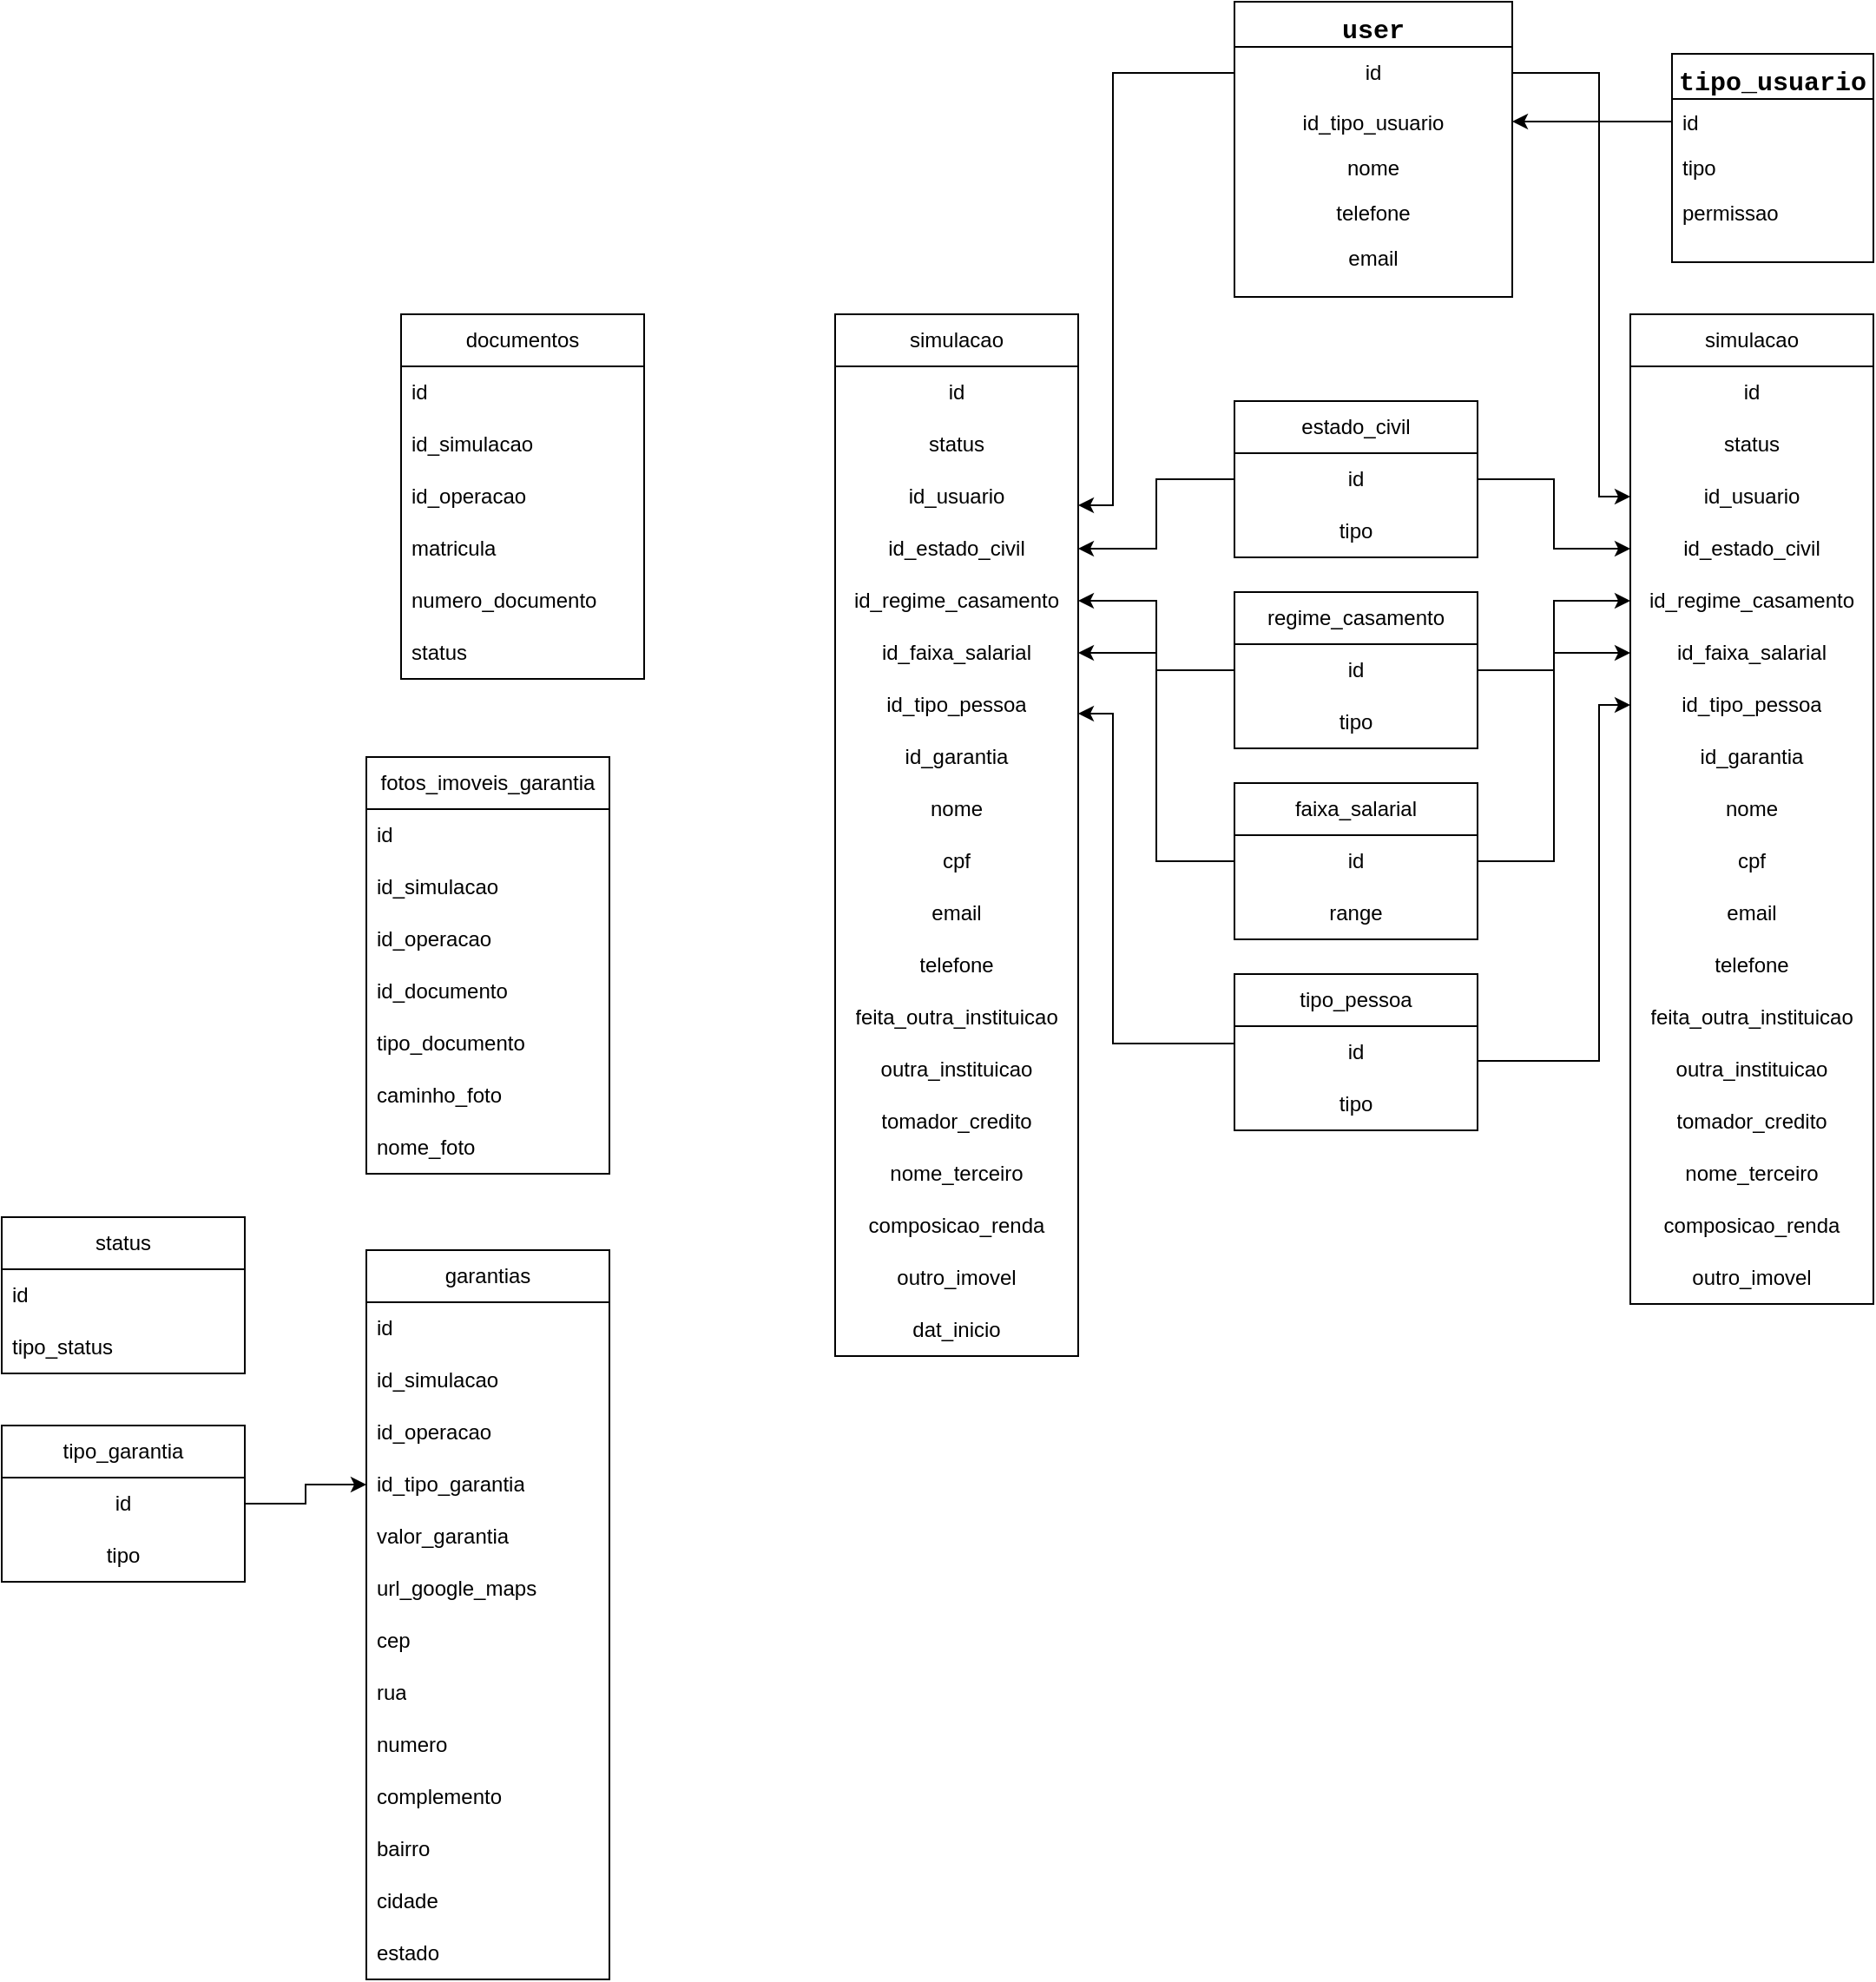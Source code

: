<mxfile version="21.0.6" type="github">
  <diagram id="C5RBs43oDa-KdzZeNtuy" name="Page-1">
    <mxGraphModel dx="2261" dy="706" grid="1" gridSize="10" guides="1" tooltips="1" connect="1" arrows="1" fold="1" page="1" pageScale="1" pageWidth="827" pageHeight="1169" math="0" shadow="0">
      <root>
        <mxCell id="WIyWlLk6GJQsqaUBKTNV-0" />
        <mxCell id="WIyWlLk6GJQsqaUBKTNV-1" parent="WIyWlLk6GJQsqaUBKTNV-0" />
        <mxCell id="zkfFHV4jXpPFQw0GAbJ--0" value="user" style="swimlane;fontStyle=1;align=center;verticalAlign=top;childLayout=stackLayout;horizontal=1;startSize=26;horizontalStack=0;resizeParent=1;resizeLast=0;collapsible=1;marginBottom=0;rounded=0;shadow=0;strokeWidth=1;fontFamily=Courier New;fontSize=15;fillColor=default;gradientColor=none;swimlaneFillColor=default;" parent="WIyWlLk6GJQsqaUBKTNV-1" vertex="1">
          <mxGeometry x="280" y="30" width="160" height="170" as="geometry">
            <mxRectangle x="40" y="20" width="160" height="26" as="alternateBounds" />
          </mxGeometry>
        </mxCell>
        <mxCell id="uP-eKDeiWgKVKOK1xwAD-34" value="id" style="text;strokeColor=none;fillColor=none;align=center;verticalAlign=middle;spacingLeft=4;spacingRight=4;overflow=hidden;points=[[0,0.5],[1,0.5]];portConstraint=eastwest;rotatable=0;whiteSpace=wrap;html=1;" parent="zkfFHV4jXpPFQw0GAbJ--0" vertex="1">
          <mxGeometry y="26" width="160" height="30" as="geometry" />
        </mxCell>
        <mxCell id="uP-eKDeiWgKVKOK1xwAD-9" value="id_tipo_usuario" style="text;align=center;verticalAlign=top;spacingLeft=4;spacingRight=4;overflow=hidden;rotatable=0;points=[[0,0.5],[1,0.5]];portConstraint=eastwest;rounded=0;shadow=0;html=0;" parent="zkfFHV4jXpPFQw0GAbJ--0" vertex="1">
          <mxGeometry y="56" width="160" height="26" as="geometry" />
        </mxCell>
        <mxCell id="zkfFHV4jXpPFQw0GAbJ--1" value="nome" style="text;align=center;verticalAlign=top;spacingLeft=4;spacingRight=4;overflow=hidden;rotatable=0;points=[[0,0.5],[1,0.5]];portConstraint=eastwest;" parent="zkfFHV4jXpPFQw0GAbJ--0" vertex="1">
          <mxGeometry y="82" width="160" height="26" as="geometry" />
        </mxCell>
        <mxCell id="zkfFHV4jXpPFQw0GAbJ--2" value="telefone" style="text;align=center;verticalAlign=top;spacingLeft=4;spacingRight=4;overflow=hidden;rotatable=0;points=[[0,0.5],[1,0.5]];portConstraint=eastwest;rounded=0;shadow=0;html=0;" parent="zkfFHV4jXpPFQw0GAbJ--0" vertex="1">
          <mxGeometry y="108" width="160" height="26" as="geometry" />
        </mxCell>
        <mxCell id="zkfFHV4jXpPFQw0GAbJ--3" value="email" style="text;align=center;verticalAlign=top;spacingLeft=4;spacingRight=4;overflow=hidden;rotatable=0;points=[[0,0.5],[1,0.5]];portConstraint=eastwest;rounded=0;shadow=0;html=0;" parent="zkfFHV4jXpPFQw0GAbJ--0" vertex="1">
          <mxGeometry y="134" width="160" height="26" as="geometry" />
        </mxCell>
        <mxCell id="uP-eKDeiWgKVKOK1xwAD-10" value="tipo_usuario" style="swimlane;fontStyle=1;align=center;verticalAlign=top;childLayout=stackLayout;horizontal=1;startSize=26;horizontalStack=0;resizeParent=1;resizeLast=0;collapsible=1;marginBottom=0;rounded=0;shadow=0;strokeWidth=1;fontFamily=Courier New;fontSize=15;fillColor=default;gradientColor=none;swimlaneFillColor=default;" parent="WIyWlLk6GJQsqaUBKTNV-1" vertex="1">
          <mxGeometry x="532" y="60" width="116" height="120" as="geometry">
            <mxRectangle x="40" y="20" width="160" height="26" as="alternateBounds" />
          </mxGeometry>
        </mxCell>
        <mxCell id="uP-eKDeiWgKVKOK1xwAD-58" value="id" style="text;align=left;verticalAlign=top;spacingLeft=4;spacingRight=4;overflow=hidden;rotatable=0;points=[[0,0.5],[1,0.5]];portConstraint=eastwest;rounded=0;shadow=0;html=0;" parent="uP-eKDeiWgKVKOK1xwAD-10" vertex="1">
          <mxGeometry y="26" width="116" height="26" as="geometry" />
        </mxCell>
        <mxCell id="uP-eKDeiWgKVKOK1xwAD-11" value="tipo" style="text;align=left;verticalAlign=top;spacingLeft=4;spacingRight=4;overflow=hidden;rotatable=0;points=[[0,0.5],[1,0.5]];portConstraint=eastwest;" parent="uP-eKDeiWgKVKOK1xwAD-10" vertex="1">
          <mxGeometry y="52" width="116" height="26" as="geometry" />
        </mxCell>
        <mxCell id="uP-eKDeiWgKVKOK1xwAD-12" value="permissao" style="text;align=left;verticalAlign=top;spacingLeft=4;spacingRight=4;overflow=hidden;rotatable=0;points=[[0,0.5],[1,0.5]];portConstraint=eastwest;rounded=0;shadow=0;html=0;" parent="uP-eKDeiWgKVKOK1xwAD-10" vertex="1">
          <mxGeometry y="78" width="116" height="26" as="geometry" />
        </mxCell>
        <mxCell id="uP-eKDeiWgKVKOK1xwAD-53" value="estado_civil" style="swimlane;fontStyle=0;childLayout=stackLayout;horizontal=1;startSize=30;horizontalStack=0;resizeParent=1;resizeParentMax=0;resizeLast=0;collapsible=1;marginBottom=0;whiteSpace=wrap;html=1;align=center;" parent="WIyWlLk6GJQsqaUBKTNV-1" vertex="1">
          <mxGeometry x="280" y="260" width="140" height="90" as="geometry" />
        </mxCell>
        <mxCell id="uP-eKDeiWgKVKOK1xwAD-54" value="id" style="text;strokeColor=none;fillColor=none;align=center;verticalAlign=middle;spacingLeft=4;spacingRight=4;overflow=hidden;points=[[0,0.5],[1,0.5]];portConstraint=eastwest;rotatable=0;whiteSpace=wrap;html=1;" parent="uP-eKDeiWgKVKOK1xwAD-53" vertex="1">
          <mxGeometry y="30" width="140" height="30" as="geometry" />
        </mxCell>
        <mxCell id="uP-eKDeiWgKVKOK1xwAD-57" value="tipo" style="text;strokeColor=none;fillColor=none;align=center;verticalAlign=middle;spacingLeft=4;spacingRight=4;overflow=hidden;points=[[0,0.5],[1,0.5]];portConstraint=eastwest;rotatable=0;whiteSpace=wrap;html=1;" parent="uP-eKDeiWgKVKOK1xwAD-53" vertex="1">
          <mxGeometry y="60" width="140" height="30" as="geometry" />
        </mxCell>
        <mxCell id="uP-eKDeiWgKVKOK1xwAD-60" value="faixa_salarial" style="swimlane;fontStyle=0;childLayout=stackLayout;horizontal=1;startSize=30;horizontalStack=0;resizeParent=1;resizeParentMax=0;resizeLast=0;collapsible=1;marginBottom=0;whiteSpace=wrap;html=1;align=center;" parent="WIyWlLk6GJQsqaUBKTNV-1" vertex="1">
          <mxGeometry x="280" y="480" width="140" height="90" as="geometry" />
        </mxCell>
        <mxCell id="uP-eKDeiWgKVKOK1xwAD-61" value="id" style="text;strokeColor=none;fillColor=none;align=center;verticalAlign=middle;spacingLeft=4;spacingRight=4;overflow=hidden;points=[[0,0.5],[1,0.5]];portConstraint=eastwest;rotatable=0;whiteSpace=wrap;html=1;" parent="uP-eKDeiWgKVKOK1xwAD-60" vertex="1">
          <mxGeometry y="30" width="140" height="30" as="geometry" />
        </mxCell>
        <mxCell id="uP-eKDeiWgKVKOK1xwAD-62" value="range" style="text;strokeColor=none;fillColor=none;align=center;verticalAlign=middle;spacingLeft=4;spacingRight=4;overflow=hidden;points=[[0,0.5],[1,0.5]];portConstraint=eastwest;rotatable=0;whiteSpace=wrap;html=1;" parent="uP-eKDeiWgKVKOK1xwAD-60" vertex="1">
          <mxGeometry y="60" width="140" height="30" as="geometry" />
        </mxCell>
        <mxCell id="uP-eKDeiWgKVKOK1xwAD-67" value="regime_casamento" style="swimlane;fontStyle=0;childLayout=stackLayout;horizontal=1;startSize=30;horizontalStack=0;resizeParent=1;resizeParentMax=0;resizeLast=0;collapsible=1;marginBottom=0;whiteSpace=wrap;html=1;align=center;" parent="WIyWlLk6GJQsqaUBKTNV-1" vertex="1">
          <mxGeometry x="280" y="370" width="140" height="90" as="geometry" />
        </mxCell>
        <mxCell id="uP-eKDeiWgKVKOK1xwAD-68" value="id" style="text;strokeColor=none;fillColor=none;align=center;verticalAlign=middle;spacingLeft=4;spacingRight=4;overflow=hidden;points=[[0,0.5],[1,0.5]];portConstraint=eastwest;rotatable=0;whiteSpace=wrap;html=1;" parent="uP-eKDeiWgKVKOK1xwAD-67" vertex="1">
          <mxGeometry y="30" width="140" height="30" as="geometry" />
        </mxCell>
        <mxCell id="uP-eKDeiWgKVKOK1xwAD-69" value="tipo" style="text;strokeColor=none;fillColor=none;align=center;verticalAlign=middle;spacingLeft=4;spacingRight=4;overflow=hidden;points=[[0,0.5],[1,0.5]];portConstraint=eastwest;rotatable=0;whiteSpace=wrap;html=1;" parent="uP-eKDeiWgKVKOK1xwAD-67" vertex="1">
          <mxGeometry y="60" width="140" height="30" as="geometry" />
        </mxCell>
        <mxCell id="uP-eKDeiWgKVKOK1xwAD-79" value="tipo_pessoa" style="swimlane;fontStyle=0;childLayout=stackLayout;horizontal=1;startSize=30;horizontalStack=0;resizeParent=1;resizeParentMax=0;resizeLast=0;collapsible=1;marginBottom=0;whiteSpace=wrap;html=1;align=center;" parent="WIyWlLk6GJQsqaUBKTNV-1" vertex="1">
          <mxGeometry x="280" y="590" width="140" height="90" as="geometry" />
        </mxCell>
        <mxCell id="uP-eKDeiWgKVKOK1xwAD-80" value="id" style="text;strokeColor=none;fillColor=none;align=center;verticalAlign=middle;spacingLeft=4;spacingRight=4;overflow=hidden;points=[[0,0.5],[1,0.5]];portConstraint=eastwest;rotatable=0;whiteSpace=wrap;html=1;" parent="uP-eKDeiWgKVKOK1xwAD-79" vertex="1">
          <mxGeometry y="30" width="140" height="30" as="geometry" />
        </mxCell>
        <mxCell id="uP-eKDeiWgKVKOK1xwAD-82" value="tipo" style="text;strokeColor=none;fillColor=none;align=center;verticalAlign=middle;spacingLeft=4;spacingRight=4;overflow=hidden;points=[[0,0.5],[1,0.5]];portConstraint=eastwest;rotatable=0;whiteSpace=wrap;html=1;" parent="uP-eKDeiWgKVKOK1xwAD-79" vertex="1">
          <mxGeometry y="60" width="140" height="30" as="geometry" />
        </mxCell>
        <mxCell id="uP-eKDeiWgKVKOK1xwAD-72" value="tipo_garantia" style="swimlane;fontStyle=0;childLayout=stackLayout;horizontal=1;startSize=30;horizontalStack=0;resizeParent=1;resizeParentMax=0;resizeLast=0;collapsible=1;marginBottom=0;whiteSpace=wrap;html=1;align=center;" parent="WIyWlLk6GJQsqaUBKTNV-1" vertex="1">
          <mxGeometry x="-430" y="850" width="140" height="90" as="geometry" />
        </mxCell>
        <mxCell id="uP-eKDeiWgKVKOK1xwAD-73" value="id" style="text;strokeColor=none;fillColor=none;align=center;verticalAlign=middle;spacingLeft=4;spacingRight=4;overflow=hidden;points=[[0,0.5],[1,0.5]];portConstraint=eastwest;rotatable=0;whiteSpace=wrap;html=1;" parent="uP-eKDeiWgKVKOK1xwAD-72" vertex="1">
          <mxGeometry y="30" width="140" height="30" as="geometry" />
        </mxCell>
        <mxCell id="uP-eKDeiWgKVKOK1xwAD-74" value="tipo" style="text;strokeColor=none;fillColor=none;align=center;verticalAlign=middle;spacingLeft=4;spacingRight=4;overflow=hidden;points=[[0,0.5],[1,0.5]];portConstraint=eastwest;rotatable=0;whiteSpace=wrap;html=1;" parent="uP-eKDeiWgKVKOK1xwAD-72" vertex="1">
          <mxGeometry y="60" width="140" height="30" as="geometry" />
        </mxCell>
        <mxCell id="5o7Tx9g8wd3ovfmbf49C-24" value="simulacao" style="swimlane;fontStyle=0;childLayout=stackLayout;horizontal=1;startSize=30;horizontalStack=0;resizeParent=1;resizeParentMax=0;resizeLast=0;collapsible=1;marginBottom=0;whiteSpace=wrap;html=1;align=center;labelBackgroundColor=none;labelBorderColor=none;shadow=0;rounded=0;swimlaneLine=1;" parent="WIyWlLk6GJQsqaUBKTNV-1" vertex="1">
          <mxGeometry x="50" y="210" width="140" height="600" as="geometry" />
        </mxCell>
        <mxCell id="5o7Tx9g8wd3ovfmbf49C-25" value="id" style="text;strokeColor=none;fillColor=none;align=center;verticalAlign=middle;spacingLeft=4;spacingRight=4;overflow=hidden;points=[[0,0.5],[1,0.5]];portConstraint=eastwest;rotatable=0;whiteSpace=wrap;html=1;labelBackgroundColor=none;labelBorderColor=none;shadow=0;rounded=0;swimlaneLine=1;" parent="5o7Tx9g8wd3ovfmbf49C-24" vertex="1">
          <mxGeometry y="30" width="140" height="30" as="geometry" />
        </mxCell>
        <mxCell id="5o7Tx9g8wd3ovfmbf49C-26" value="status" style="text;strokeColor=none;fillColor=none;align=center;verticalAlign=middle;spacingLeft=4;spacingRight=4;overflow=hidden;points=[[0,0.5],[1,0.5]];portConstraint=eastwest;rotatable=0;whiteSpace=wrap;html=1;labelBackgroundColor=none;labelBorderColor=none;shadow=0;rounded=0;swimlaneLine=1;" parent="5o7Tx9g8wd3ovfmbf49C-24" vertex="1">
          <mxGeometry y="60" width="140" height="30" as="geometry" />
        </mxCell>
        <mxCell id="5o7Tx9g8wd3ovfmbf49C-27" value="id_usuario" style="text;strokeColor=none;fillColor=none;align=center;verticalAlign=middle;spacingLeft=4;spacingRight=4;overflow=hidden;points=[[0,0.5],[1,0.5]];portConstraint=eastwest;rotatable=0;whiteSpace=wrap;html=1;labelBackgroundColor=none;labelBorderColor=none;shadow=0;rounded=0;swimlaneLine=1;" parent="5o7Tx9g8wd3ovfmbf49C-24" vertex="1">
          <mxGeometry y="90" width="140" height="30" as="geometry" />
        </mxCell>
        <mxCell id="5o7Tx9g8wd3ovfmbf49C-28" value="id_estado_civil" style="text;strokeColor=none;fillColor=none;align=center;verticalAlign=middle;spacingLeft=4;spacingRight=4;overflow=hidden;points=[[0,0.5],[1,0.5]];portConstraint=eastwest;rotatable=0;whiteSpace=wrap;html=1;labelBackgroundColor=none;labelBorderColor=none;shadow=0;rounded=0;swimlaneLine=1;" parent="5o7Tx9g8wd3ovfmbf49C-24" vertex="1">
          <mxGeometry y="120" width="140" height="30" as="geometry" />
        </mxCell>
        <mxCell id="5o7Tx9g8wd3ovfmbf49C-29" value="id_regime_casamento" style="text;strokeColor=none;fillColor=none;align=center;verticalAlign=middle;spacingLeft=4;spacingRight=4;overflow=hidden;points=[[0,0.5],[1,0.5]];portConstraint=eastwest;rotatable=0;whiteSpace=wrap;html=1;labelBackgroundColor=none;labelBorderColor=none;shadow=0;rounded=0;swimlaneLine=1;" parent="5o7Tx9g8wd3ovfmbf49C-24" vertex="1">
          <mxGeometry y="150" width="140" height="30" as="geometry" />
        </mxCell>
        <mxCell id="5o7Tx9g8wd3ovfmbf49C-30" value="id_faixa_salarial" style="text;strokeColor=none;fillColor=none;align=center;verticalAlign=middle;spacingLeft=4;spacingRight=4;overflow=hidden;points=[[0,0.5],[1,0.5]];portConstraint=eastwest;rotatable=0;whiteSpace=wrap;html=1;labelBackgroundColor=none;labelBorderColor=none;shadow=0;rounded=0;swimlaneLine=1;" parent="5o7Tx9g8wd3ovfmbf49C-24" vertex="1">
          <mxGeometry y="180" width="140" height="30" as="geometry" />
        </mxCell>
        <mxCell id="5o7Tx9g8wd3ovfmbf49C-32" value="id_tipo_pessoa" style="text;strokeColor=none;fillColor=none;align=center;verticalAlign=middle;spacingLeft=4;spacingRight=4;overflow=hidden;points=[[0,0.5],[1,0.5]];portConstraint=eastwest;rotatable=0;whiteSpace=wrap;html=1;labelBackgroundColor=none;labelBorderColor=none;shadow=0;rounded=0;swimlaneLine=1;" parent="5o7Tx9g8wd3ovfmbf49C-24" vertex="1">
          <mxGeometry y="210" width="140" height="30" as="geometry" />
        </mxCell>
        <mxCell id="5o7Tx9g8wd3ovfmbf49C-31" value="id_garantia" style="text;strokeColor=none;fillColor=none;align=center;verticalAlign=middle;spacingLeft=4;spacingRight=4;overflow=hidden;points=[[0,0.5],[1,0.5]];portConstraint=eastwest;rotatable=0;whiteSpace=wrap;html=1;labelBackgroundColor=none;labelBorderColor=none;shadow=0;rounded=0;swimlaneLine=1;" parent="5o7Tx9g8wd3ovfmbf49C-24" vertex="1">
          <mxGeometry y="240" width="140" height="30" as="geometry" />
        </mxCell>
        <mxCell id="5o7Tx9g8wd3ovfmbf49C-33" value="nome" style="text;align=center;verticalAlign=middle;spacingLeft=4;spacingRight=4;overflow=hidden;points=[[0,0.5],[1,0.5]];portConstraint=eastwest;rotatable=0;whiteSpace=wrap;html=1;labelBackgroundColor=none;labelBorderColor=none;shadow=0;rounded=0;swimlaneLine=1;" parent="5o7Tx9g8wd3ovfmbf49C-24" vertex="1">
          <mxGeometry y="270" width="140" height="30" as="geometry" />
        </mxCell>
        <mxCell id="5o7Tx9g8wd3ovfmbf49C-38" value="cpf" style="text;strokeColor=none;fillColor=none;align=center;verticalAlign=middle;spacingLeft=4;spacingRight=4;overflow=hidden;points=[[0,0.5],[1,0.5]];portConstraint=eastwest;rotatable=0;whiteSpace=wrap;html=1;labelBackgroundColor=none;labelBorderColor=none;shadow=0;rounded=0;swimlaneLine=1;" parent="5o7Tx9g8wd3ovfmbf49C-24" vertex="1">
          <mxGeometry y="300" width="140" height="30" as="geometry" />
        </mxCell>
        <mxCell id="5o7Tx9g8wd3ovfmbf49C-34" value="email" style="text;align=center;verticalAlign=middle;spacingLeft=4;spacingRight=4;overflow=hidden;points=[[0,0.5],[1,0.5]];portConstraint=eastwest;rotatable=0;whiteSpace=wrap;html=1;labelBackgroundColor=none;labelBorderColor=none;shadow=0;rounded=0;swimlaneLine=1;" parent="5o7Tx9g8wd3ovfmbf49C-24" vertex="1">
          <mxGeometry y="330" width="140" height="30" as="geometry" />
        </mxCell>
        <mxCell id="5o7Tx9g8wd3ovfmbf49C-35" value="telefone" style="text;align=center;verticalAlign=middle;spacingLeft=4;spacingRight=4;overflow=hidden;points=[[0,0.5],[1,0.5]];portConstraint=eastwest;rotatable=0;whiteSpace=wrap;html=1;labelBackgroundColor=none;labelBorderColor=none;shadow=0;rounded=0;swimlaneLine=1;" parent="5o7Tx9g8wd3ovfmbf49C-24" vertex="1">
          <mxGeometry y="360" width="140" height="30" as="geometry" />
        </mxCell>
        <mxCell id="KdEPTazA244qmYJFgWqS-23" value="feita_outra_instituicao" style="text;align=center;verticalAlign=middle;spacingLeft=4;spacingRight=4;overflow=hidden;points=[[0,0.5],[1,0.5]];portConstraint=eastwest;rotatable=0;whiteSpace=wrap;html=1;labelBackgroundColor=none;labelBorderColor=none;shadow=0;rounded=0;swimlaneLine=1;" vertex="1" parent="5o7Tx9g8wd3ovfmbf49C-24">
          <mxGeometry y="390" width="140" height="30" as="geometry" />
        </mxCell>
        <mxCell id="KdEPTazA244qmYJFgWqS-25" value="outra_instituicao" style="text;align=center;verticalAlign=middle;spacingLeft=4;spacingRight=4;overflow=hidden;points=[[0,0.5],[1,0.5]];portConstraint=eastwest;rotatable=0;whiteSpace=wrap;html=1;labelBackgroundColor=none;labelBorderColor=none;shadow=0;rounded=0;swimlaneLine=1;" vertex="1" parent="5o7Tx9g8wd3ovfmbf49C-24">
          <mxGeometry y="420" width="140" height="30" as="geometry" />
        </mxCell>
        <mxCell id="KdEPTazA244qmYJFgWqS-27" value="tomador_credito" style="text;align=center;verticalAlign=middle;spacingLeft=4;spacingRight=4;overflow=hidden;points=[[0,0.5],[1,0.5]];portConstraint=eastwest;rotatable=0;whiteSpace=wrap;html=1;labelBackgroundColor=none;labelBorderColor=none;shadow=0;rounded=0;swimlaneLine=1;" vertex="1" parent="5o7Tx9g8wd3ovfmbf49C-24">
          <mxGeometry y="450" width="140" height="30" as="geometry" />
        </mxCell>
        <mxCell id="KdEPTazA244qmYJFgWqS-28" value="nome_terceiro" style="text;align=center;verticalAlign=middle;spacingLeft=4;spacingRight=4;overflow=hidden;points=[[0,0.5],[1,0.5]];portConstraint=eastwest;rotatable=0;whiteSpace=wrap;html=1;labelBackgroundColor=none;labelBorderColor=none;shadow=0;rounded=0;swimlaneLine=1;" vertex="1" parent="5o7Tx9g8wd3ovfmbf49C-24">
          <mxGeometry y="480" width="140" height="30" as="geometry" />
        </mxCell>
        <mxCell id="KdEPTazA244qmYJFgWqS-31" value="composicao_renda" style="text;align=center;verticalAlign=middle;spacingLeft=4;spacingRight=4;overflow=hidden;points=[[0,0.5],[1,0.5]];portConstraint=eastwest;rotatable=0;whiteSpace=wrap;html=1;labelBackgroundColor=none;labelBorderColor=none;shadow=0;rounded=0;swimlaneLine=1;" vertex="1" parent="5o7Tx9g8wd3ovfmbf49C-24">
          <mxGeometry y="510" width="140" height="30" as="geometry" />
        </mxCell>
        <mxCell id="KdEPTazA244qmYJFgWqS-58" value="outro_imovel" style="text;align=center;verticalAlign=middle;spacingLeft=4;spacingRight=4;overflow=hidden;points=[[0,0.5],[1,0.5]];portConstraint=eastwest;rotatable=0;whiteSpace=wrap;html=1;labelBackgroundColor=none;labelBorderColor=none;shadow=0;rounded=0;swimlaneLine=1;" vertex="1" parent="5o7Tx9g8wd3ovfmbf49C-24">
          <mxGeometry y="540" width="140" height="30" as="geometry" />
        </mxCell>
        <mxCell id="KdEPTazA244qmYJFgWqS-33" value="dat_inicio" style="text;align=center;verticalAlign=middle;spacingLeft=4;spacingRight=4;overflow=hidden;points=[[0,0.5],[1,0.5]];portConstraint=eastwest;rotatable=0;whiteSpace=wrap;html=1;labelBackgroundColor=none;labelBorderColor=none;shadow=0;rounded=0;swimlaneLine=1;" vertex="1" parent="5o7Tx9g8wd3ovfmbf49C-24">
          <mxGeometry y="570" width="140" height="30" as="geometry" />
        </mxCell>
        <mxCell id="5o7Tx9g8wd3ovfmbf49C-48" style="edgeStyle=orthogonalEdgeStyle;rounded=0;orthogonalLoop=1;jettySize=auto;html=1;" parent="WIyWlLk6GJQsqaUBKTNV-1" source="uP-eKDeiWgKVKOK1xwAD-58" target="uP-eKDeiWgKVKOK1xwAD-9" edge="1">
          <mxGeometry relative="1" as="geometry" />
        </mxCell>
        <mxCell id="5o7Tx9g8wd3ovfmbf49C-49" value="simulacao" style="swimlane;fontStyle=0;childLayout=stackLayout;horizontal=1;startSize=30;horizontalStack=0;resizeParent=1;resizeParentMax=0;resizeLast=0;collapsible=1;marginBottom=0;whiteSpace=wrap;html=1;align=center;" parent="WIyWlLk6GJQsqaUBKTNV-1" vertex="1">
          <mxGeometry x="508" y="210" width="140" height="570" as="geometry" />
        </mxCell>
        <mxCell id="5o7Tx9g8wd3ovfmbf49C-50" value="id" style="text;strokeColor=none;fillColor=none;align=center;verticalAlign=middle;spacingLeft=4;spacingRight=4;overflow=hidden;points=[[0,0.5],[1,0.5]];portConstraint=eastwest;rotatable=0;whiteSpace=wrap;html=1;" parent="5o7Tx9g8wd3ovfmbf49C-49" vertex="1">
          <mxGeometry y="30" width="140" height="30" as="geometry" />
        </mxCell>
        <mxCell id="5o7Tx9g8wd3ovfmbf49C-51" value="status" style="text;strokeColor=none;fillColor=none;align=center;verticalAlign=middle;spacingLeft=4;spacingRight=4;overflow=hidden;points=[[0,0.5],[1,0.5]];portConstraint=eastwest;rotatable=0;whiteSpace=wrap;html=1;" parent="5o7Tx9g8wd3ovfmbf49C-49" vertex="1">
          <mxGeometry y="60" width="140" height="30" as="geometry" />
        </mxCell>
        <mxCell id="5o7Tx9g8wd3ovfmbf49C-52" value="id_usuario" style="text;strokeColor=none;fillColor=none;align=center;verticalAlign=middle;spacingLeft=4;spacingRight=4;overflow=hidden;points=[[0,0.5],[1,0.5]];portConstraint=eastwest;rotatable=0;whiteSpace=wrap;html=1;" parent="5o7Tx9g8wd3ovfmbf49C-49" vertex="1">
          <mxGeometry y="90" width="140" height="30" as="geometry" />
        </mxCell>
        <mxCell id="5o7Tx9g8wd3ovfmbf49C-53" value="id_estado_civil" style="text;strokeColor=none;fillColor=none;align=center;verticalAlign=middle;spacingLeft=4;spacingRight=4;overflow=hidden;points=[[0,0.5],[1,0.5]];portConstraint=eastwest;rotatable=0;whiteSpace=wrap;html=1;" parent="5o7Tx9g8wd3ovfmbf49C-49" vertex="1">
          <mxGeometry y="120" width="140" height="30" as="geometry" />
        </mxCell>
        <mxCell id="5o7Tx9g8wd3ovfmbf49C-54" value="id_regime_casamento" style="text;strokeColor=none;fillColor=none;align=center;verticalAlign=middle;spacingLeft=4;spacingRight=4;overflow=hidden;points=[[0,0.5],[1,0.5]];portConstraint=eastwest;rotatable=0;whiteSpace=wrap;html=1;" parent="5o7Tx9g8wd3ovfmbf49C-49" vertex="1">
          <mxGeometry y="150" width="140" height="30" as="geometry" />
        </mxCell>
        <mxCell id="5o7Tx9g8wd3ovfmbf49C-55" value="id_faixa_salarial" style="text;strokeColor=none;fillColor=none;align=center;verticalAlign=middle;spacingLeft=4;spacingRight=4;overflow=hidden;points=[[0,0.5],[1,0.5]];portConstraint=eastwest;rotatable=0;whiteSpace=wrap;html=1;" parent="5o7Tx9g8wd3ovfmbf49C-49" vertex="1">
          <mxGeometry y="180" width="140" height="30" as="geometry" />
        </mxCell>
        <mxCell id="5o7Tx9g8wd3ovfmbf49C-57" value="id_tipo_pessoa" style="text;strokeColor=none;fillColor=none;align=center;verticalAlign=middle;spacingLeft=4;spacingRight=4;overflow=hidden;points=[[0,0.5],[1,0.5]];portConstraint=eastwest;rotatable=0;whiteSpace=wrap;html=1;" parent="5o7Tx9g8wd3ovfmbf49C-49" vertex="1">
          <mxGeometry y="210" width="140" height="30" as="geometry" />
        </mxCell>
        <mxCell id="5o7Tx9g8wd3ovfmbf49C-56" value="id_garantia" style="text;strokeColor=none;fillColor=none;align=center;verticalAlign=middle;spacingLeft=4;spacingRight=4;overflow=hidden;points=[[0,0.5],[1,0.5]];portConstraint=eastwest;rotatable=0;whiteSpace=wrap;html=1;" parent="5o7Tx9g8wd3ovfmbf49C-49" vertex="1">
          <mxGeometry y="240" width="140" height="30" as="geometry" />
        </mxCell>
        <mxCell id="5o7Tx9g8wd3ovfmbf49C-58" value="nome" style="text;align=center;verticalAlign=middle;spacingLeft=4;spacingRight=4;overflow=hidden;points=[[0,0.5],[1,0.5]];portConstraint=eastwest;rotatable=0;whiteSpace=wrap;html=1;" parent="5o7Tx9g8wd3ovfmbf49C-49" vertex="1">
          <mxGeometry y="270" width="140" height="30" as="geometry" />
        </mxCell>
        <mxCell id="KdEPTazA244qmYJFgWqS-0" value="cpf" style="text;strokeColor=none;fillColor=none;align=center;verticalAlign=middle;spacingLeft=4;spacingRight=4;overflow=hidden;points=[[0,0.5],[1,0.5]];portConstraint=eastwest;rotatable=0;whiteSpace=wrap;html=1;labelBackgroundColor=none;labelBorderColor=none;shadow=0;rounded=0;swimlaneLine=1;" vertex="1" parent="5o7Tx9g8wd3ovfmbf49C-49">
          <mxGeometry y="300" width="140" height="30" as="geometry" />
        </mxCell>
        <mxCell id="5o7Tx9g8wd3ovfmbf49C-59" value="email" style="text;align=center;verticalAlign=middle;spacingLeft=4;spacingRight=4;overflow=hidden;points=[[0,0.5],[1,0.5]];portConstraint=eastwest;rotatable=0;whiteSpace=wrap;html=1;" parent="5o7Tx9g8wd3ovfmbf49C-49" vertex="1">
          <mxGeometry y="330" width="140" height="30" as="geometry" />
        </mxCell>
        <mxCell id="5o7Tx9g8wd3ovfmbf49C-60" value="telefone" style="text;align=center;verticalAlign=middle;spacingLeft=4;spacingRight=4;overflow=hidden;points=[[0,0.5],[1,0.5]];portConstraint=eastwest;rotatable=0;whiteSpace=wrap;html=1;" parent="5o7Tx9g8wd3ovfmbf49C-49" vertex="1">
          <mxGeometry y="360" width="140" height="30" as="geometry" />
        </mxCell>
        <mxCell id="KdEPTazA244qmYJFgWqS-24" value="feita_outra_instituicao" style="text;align=center;verticalAlign=middle;spacingLeft=4;spacingRight=4;overflow=hidden;points=[[0,0.5],[1,0.5]];portConstraint=eastwest;rotatable=0;whiteSpace=wrap;html=1;labelBackgroundColor=none;labelBorderColor=none;shadow=0;rounded=0;swimlaneLine=1;" vertex="1" parent="5o7Tx9g8wd3ovfmbf49C-49">
          <mxGeometry y="390" width="140" height="30" as="geometry" />
        </mxCell>
        <mxCell id="KdEPTazA244qmYJFgWqS-26" value="outra_instituicao" style="text;align=center;verticalAlign=middle;spacingLeft=4;spacingRight=4;overflow=hidden;points=[[0,0.5],[1,0.5]];portConstraint=eastwest;rotatable=0;whiteSpace=wrap;html=1;labelBackgroundColor=none;labelBorderColor=none;shadow=0;rounded=0;swimlaneLine=1;" vertex="1" parent="5o7Tx9g8wd3ovfmbf49C-49">
          <mxGeometry y="420" width="140" height="30" as="geometry" />
        </mxCell>
        <mxCell id="KdEPTazA244qmYJFgWqS-29" value="tomador_credito" style="text;align=center;verticalAlign=middle;spacingLeft=4;spacingRight=4;overflow=hidden;points=[[0,0.5],[1,0.5]];portConstraint=eastwest;rotatable=0;whiteSpace=wrap;html=1;labelBackgroundColor=none;labelBorderColor=none;shadow=0;rounded=0;swimlaneLine=1;" vertex="1" parent="5o7Tx9g8wd3ovfmbf49C-49">
          <mxGeometry y="450" width="140" height="30" as="geometry" />
        </mxCell>
        <mxCell id="KdEPTazA244qmYJFgWqS-30" value="nome_terceiro" style="text;align=center;verticalAlign=middle;spacingLeft=4;spacingRight=4;overflow=hidden;points=[[0,0.5],[1,0.5]];portConstraint=eastwest;rotatable=0;whiteSpace=wrap;html=1;labelBackgroundColor=none;labelBorderColor=none;shadow=0;rounded=0;swimlaneLine=1;" vertex="1" parent="5o7Tx9g8wd3ovfmbf49C-49">
          <mxGeometry y="480" width="140" height="30" as="geometry" />
        </mxCell>
        <mxCell id="KdEPTazA244qmYJFgWqS-32" value="composicao_renda" style="text;align=center;verticalAlign=middle;spacingLeft=4;spacingRight=4;overflow=hidden;points=[[0,0.5],[1,0.5]];portConstraint=eastwest;rotatable=0;whiteSpace=wrap;html=1;labelBackgroundColor=none;labelBorderColor=none;shadow=0;rounded=0;swimlaneLine=1;" vertex="1" parent="5o7Tx9g8wd3ovfmbf49C-49">
          <mxGeometry y="510" width="140" height="30" as="geometry" />
        </mxCell>
        <mxCell id="KdEPTazA244qmYJFgWqS-34" value="outro_imovel" style="text;align=center;verticalAlign=middle;spacingLeft=4;spacingRight=4;overflow=hidden;points=[[0,0.5],[1,0.5]];portConstraint=eastwest;rotatable=0;whiteSpace=wrap;html=1;labelBackgroundColor=none;labelBorderColor=none;shadow=0;rounded=0;swimlaneLine=1;" vertex="1" parent="5o7Tx9g8wd3ovfmbf49C-49">
          <mxGeometry y="540" width="140" height="30" as="geometry" />
        </mxCell>
        <mxCell id="5o7Tx9g8wd3ovfmbf49C-72" style="edgeStyle=orthogonalEdgeStyle;rounded=0;orthogonalLoop=1;jettySize=auto;html=1;" parent="WIyWlLk6GJQsqaUBKTNV-1" source="uP-eKDeiWgKVKOK1xwAD-54" target="5o7Tx9g8wd3ovfmbf49C-28" edge="1">
          <mxGeometry relative="1" as="geometry" />
        </mxCell>
        <mxCell id="5o7Tx9g8wd3ovfmbf49C-73" style="edgeStyle=orthogonalEdgeStyle;rounded=0;orthogonalLoop=1;jettySize=auto;html=1;" parent="WIyWlLk6GJQsqaUBKTNV-1" source="uP-eKDeiWgKVKOK1xwAD-54" target="5o7Tx9g8wd3ovfmbf49C-53" edge="1">
          <mxGeometry relative="1" as="geometry" />
        </mxCell>
        <mxCell id="5o7Tx9g8wd3ovfmbf49C-74" style="edgeStyle=orthogonalEdgeStyle;rounded=0;orthogonalLoop=1;jettySize=auto;html=1;" parent="WIyWlLk6GJQsqaUBKTNV-1" source="uP-eKDeiWgKVKOK1xwAD-68" target="5o7Tx9g8wd3ovfmbf49C-29" edge="1">
          <mxGeometry relative="1" as="geometry" />
        </mxCell>
        <mxCell id="5o7Tx9g8wd3ovfmbf49C-75" style="edgeStyle=orthogonalEdgeStyle;rounded=0;orthogonalLoop=1;jettySize=auto;html=1;" parent="WIyWlLk6GJQsqaUBKTNV-1" source="uP-eKDeiWgKVKOK1xwAD-68" target="5o7Tx9g8wd3ovfmbf49C-54" edge="1">
          <mxGeometry relative="1" as="geometry" />
        </mxCell>
        <mxCell id="5o7Tx9g8wd3ovfmbf49C-76" style="edgeStyle=orthogonalEdgeStyle;rounded=0;orthogonalLoop=1;jettySize=auto;html=1;entryX=1;entryY=0.5;entryDx=0;entryDy=0;" parent="WIyWlLk6GJQsqaUBKTNV-1" source="uP-eKDeiWgKVKOK1xwAD-61" target="5o7Tx9g8wd3ovfmbf49C-30" edge="1">
          <mxGeometry relative="1" as="geometry" />
        </mxCell>
        <mxCell id="5o7Tx9g8wd3ovfmbf49C-77" style="edgeStyle=orthogonalEdgeStyle;rounded=0;orthogonalLoop=1;jettySize=auto;html=1;" parent="WIyWlLk6GJQsqaUBKTNV-1" source="uP-eKDeiWgKVKOK1xwAD-61" target="5o7Tx9g8wd3ovfmbf49C-55" edge="1">
          <mxGeometry relative="1" as="geometry" />
        </mxCell>
        <mxCell id="5o7Tx9g8wd3ovfmbf49C-80" style="edgeStyle=orthogonalEdgeStyle;rounded=0;orthogonalLoop=1;jettySize=auto;html=1;" parent="WIyWlLk6GJQsqaUBKTNV-1" source="uP-eKDeiWgKVKOK1xwAD-80" target="5o7Tx9g8wd3ovfmbf49C-32" edge="1">
          <mxGeometry relative="1" as="geometry">
            <Array as="points">
              <mxPoint x="210" y="630" />
              <mxPoint x="210" y="440" />
            </Array>
          </mxGeometry>
        </mxCell>
        <mxCell id="5o7Tx9g8wd3ovfmbf49C-81" style="edgeStyle=orthogonalEdgeStyle;rounded=0;orthogonalLoop=1;jettySize=auto;html=1;" parent="WIyWlLk6GJQsqaUBKTNV-1" source="uP-eKDeiWgKVKOK1xwAD-80" target="5o7Tx9g8wd3ovfmbf49C-57" edge="1">
          <mxGeometry relative="1" as="geometry">
            <Array as="points">
              <mxPoint x="490" y="640" />
              <mxPoint x="490" y="435" />
            </Array>
            <mxPoint x="490" y="485" as="targetPoint" />
          </mxGeometry>
        </mxCell>
        <mxCell id="5o7Tx9g8wd3ovfmbf49C-82" style="edgeStyle=orthogonalEdgeStyle;rounded=0;orthogonalLoop=1;jettySize=auto;html=1;" parent="WIyWlLk6GJQsqaUBKTNV-1" source="uP-eKDeiWgKVKOK1xwAD-34" target="5o7Tx9g8wd3ovfmbf49C-27" edge="1">
          <mxGeometry relative="1" as="geometry">
            <Array as="points">
              <mxPoint x="210" y="71" />
              <mxPoint x="210" y="320" />
            </Array>
          </mxGeometry>
        </mxCell>
        <mxCell id="5o7Tx9g8wd3ovfmbf49C-83" style="edgeStyle=orthogonalEdgeStyle;rounded=0;orthogonalLoop=1;jettySize=auto;html=1;" parent="WIyWlLk6GJQsqaUBKTNV-1" source="uP-eKDeiWgKVKOK1xwAD-34" target="5o7Tx9g8wd3ovfmbf49C-52" edge="1">
          <mxGeometry relative="1" as="geometry">
            <Array as="points">
              <mxPoint x="490" y="71" />
              <mxPoint x="490" y="315" />
            </Array>
          </mxGeometry>
        </mxCell>
        <mxCell id="KdEPTazA244qmYJFgWqS-1" value="garantias" style="swimlane;fontStyle=0;childLayout=stackLayout;horizontal=1;startSize=30;horizontalStack=0;resizeParent=1;resizeParentMax=0;resizeLast=0;collapsible=1;marginBottom=0;whiteSpace=wrap;html=1;" vertex="1" parent="WIyWlLk6GJQsqaUBKTNV-1">
          <mxGeometry x="-220" y="749" width="140" height="420" as="geometry" />
        </mxCell>
        <mxCell id="KdEPTazA244qmYJFgWqS-13" value="id" style="text;strokeColor=none;fillColor=none;align=left;verticalAlign=middle;spacingLeft=4;spacingRight=4;overflow=hidden;points=[[0,0.5],[1,0.5]];portConstraint=eastwest;rotatable=0;whiteSpace=wrap;html=1;" vertex="1" parent="KdEPTazA244qmYJFgWqS-1">
          <mxGeometry y="30" width="140" height="30" as="geometry" />
        </mxCell>
        <mxCell id="KdEPTazA244qmYJFgWqS-19" value="id_simulacao" style="text;strokeColor=none;fillColor=none;align=left;verticalAlign=middle;spacingLeft=4;spacingRight=4;overflow=hidden;points=[[0,0.5],[1,0.5]];portConstraint=eastwest;rotatable=0;whiteSpace=wrap;html=1;" vertex="1" parent="KdEPTazA244qmYJFgWqS-1">
          <mxGeometry y="60" width="140" height="30" as="geometry" />
        </mxCell>
        <mxCell id="KdEPTazA244qmYJFgWqS-20" value="id_operacao" style="text;strokeColor=none;fillColor=none;align=left;verticalAlign=middle;spacingLeft=4;spacingRight=4;overflow=hidden;points=[[0,0.5],[1,0.5]];portConstraint=eastwest;rotatable=0;whiteSpace=wrap;html=1;" vertex="1" parent="KdEPTazA244qmYJFgWqS-1">
          <mxGeometry y="90" width="140" height="30" as="geometry" />
        </mxCell>
        <mxCell id="KdEPTazA244qmYJFgWqS-3" value="id_tipo_garantia" style="text;strokeColor=none;fillColor=none;align=left;verticalAlign=middle;spacingLeft=4;spacingRight=4;overflow=hidden;points=[[0,0.5],[1,0.5]];portConstraint=eastwest;rotatable=0;whiteSpace=wrap;html=1;" vertex="1" parent="KdEPTazA244qmYJFgWqS-1">
          <mxGeometry y="120" width="140" height="30" as="geometry" />
        </mxCell>
        <mxCell id="KdEPTazA244qmYJFgWqS-18" value="valor_garantia" style="text;strokeColor=none;fillColor=none;align=left;verticalAlign=middle;spacingLeft=4;spacingRight=4;overflow=hidden;points=[[0,0.5],[1,0.5]];portConstraint=eastwest;rotatable=0;whiteSpace=wrap;html=1;" vertex="1" parent="KdEPTazA244qmYJFgWqS-1">
          <mxGeometry y="150" width="140" height="30" as="geometry" />
        </mxCell>
        <mxCell id="KdEPTazA244qmYJFgWqS-17" value="url_google_maps" style="text;strokeColor=none;fillColor=none;align=left;verticalAlign=middle;spacingLeft=4;spacingRight=4;overflow=hidden;points=[[0,0.5],[1,0.5]];portConstraint=eastwest;rotatable=0;whiteSpace=wrap;html=1;" vertex="1" parent="KdEPTazA244qmYJFgWqS-1">
          <mxGeometry y="180" width="140" height="30" as="geometry" />
        </mxCell>
        <mxCell id="KdEPTazA244qmYJFgWqS-4" value="cep" style="text;strokeColor=none;fillColor=none;align=left;verticalAlign=middle;spacingLeft=4;spacingRight=4;overflow=hidden;points=[[0,0.5],[1,0.5]];portConstraint=eastwest;rotatable=0;whiteSpace=wrap;html=1;" vertex="1" parent="KdEPTazA244qmYJFgWqS-1">
          <mxGeometry y="210" width="140" height="30" as="geometry" />
        </mxCell>
        <mxCell id="KdEPTazA244qmYJFgWqS-6" value="rua" style="text;strokeColor=none;fillColor=none;align=left;verticalAlign=middle;spacingLeft=4;spacingRight=4;overflow=hidden;points=[[0,0.5],[1,0.5]];portConstraint=eastwest;rotatable=0;whiteSpace=wrap;html=1;" vertex="1" parent="KdEPTazA244qmYJFgWqS-1">
          <mxGeometry y="240" width="140" height="30" as="geometry" />
        </mxCell>
        <mxCell id="KdEPTazA244qmYJFgWqS-7" value="numero" style="text;strokeColor=none;fillColor=none;align=left;verticalAlign=middle;spacingLeft=4;spacingRight=4;overflow=hidden;points=[[0,0.5],[1,0.5]];portConstraint=eastwest;rotatable=0;whiteSpace=wrap;html=1;" vertex="1" parent="KdEPTazA244qmYJFgWqS-1">
          <mxGeometry y="270" width="140" height="30" as="geometry" />
        </mxCell>
        <mxCell id="KdEPTazA244qmYJFgWqS-8" value="complemento" style="text;strokeColor=none;fillColor=none;align=left;verticalAlign=middle;spacingLeft=4;spacingRight=4;overflow=hidden;points=[[0,0.5],[1,0.5]];portConstraint=eastwest;rotatable=0;whiteSpace=wrap;html=1;" vertex="1" parent="KdEPTazA244qmYJFgWqS-1">
          <mxGeometry y="300" width="140" height="30" as="geometry" />
        </mxCell>
        <mxCell id="KdEPTazA244qmYJFgWqS-9" value="bairro" style="text;strokeColor=none;fillColor=none;align=left;verticalAlign=middle;spacingLeft=4;spacingRight=4;overflow=hidden;points=[[0,0.5],[1,0.5]];portConstraint=eastwest;rotatable=0;whiteSpace=wrap;html=1;" vertex="1" parent="KdEPTazA244qmYJFgWqS-1">
          <mxGeometry y="330" width="140" height="30" as="geometry" />
        </mxCell>
        <mxCell id="KdEPTazA244qmYJFgWqS-10" value="cidade" style="text;strokeColor=none;fillColor=none;align=left;verticalAlign=middle;spacingLeft=4;spacingRight=4;overflow=hidden;points=[[0,0.5],[1,0.5]];portConstraint=eastwest;rotatable=0;whiteSpace=wrap;html=1;" vertex="1" parent="KdEPTazA244qmYJFgWqS-1">
          <mxGeometry y="360" width="140" height="30" as="geometry" />
        </mxCell>
        <mxCell id="KdEPTazA244qmYJFgWqS-11" value="estado" style="text;strokeColor=none;fillColor=none;align=left;verticalAlign=middle;spacingLeft=4;spacingRight=4;overflow=hidden;points=[[0,0.5],[1,0.5]];portConstraint=eastwest;rotatable=0;whiteSpace=wrap;html=1;" vertex="1" parent="KdEPTazA244qmYJFgWqS-1">
          <mxGeometry y="390" width="140" height="30" as="geometry" />
        </mxCell>
        <mxCell id="KdEPTazA244qmYJFgWqS-5" style="edgeStyle=orthogonalEdgeStyle;rounded=0;orthogonalLoop=1;jettySize=auto;html=1;" edge="1" parent="WIyWlLk6GJQsqaUBKTNV-1" source="uP-eKDeiWgKVKOK1xwAD-73" target="KdEPTazA244qmYJFgWqS-3">
          <mxGeometry relative="1" as="geometry" />
        </mxCell>
        <mxCell id="KdEPTazA244qmYJFgWqS-35" value="documentos" style="swimlane;fontStyle=0;childLayout=stackLayout;horizontal=1;startSize=30;horizontalStack=0;resizeParent=1;resizeParentMax=0;resizeLast=0;collapsible=1;marginBottom=0;whiteSpace=wrap;html=1;" vertex="1" parent="WIyWlLk6GJQsqaUBKTNV-1">
          <mxGeometry x="-200" y="210" width="140" height="210" as="geometry" />
        </mxCell>
        <mxCell id="KdEPTazA244qmYJFgWqS-36" value="id" style="text;strokeColor=none;fillColor=none;align=left;verticalAlign=middle;spacingLeft=4;spacingRight=4;overflow=hidden;points=[[0,0.5],[1,0.5]];portConstraint=eastwest;rotatable=0;whiteSpace=wrap;html=1;" vertex="1" parent="KdEPTazA244qmYJFgWqS-35">
          <mxGeometry y="30" width="140" height="30" as="geometry" />
        </mxCell>
        <mxCell id="KdEPTazA244qmYJFgWqS-37" value="id_simulacao" style="text;strokeColor=none;fillColor=none;align=left;verticalAlign=middle;spacingLeft=4;spacingRight=4;overflow=hidden;points=[[0,0.5],[1,0.5]];portConstraint=eastwest;rotatable=0;whiteSpace=wrap;html=1;" vertex="1" parent="KdEPTazA244qmYJFgWqS-35">
          <mxGeometry y="60" width="140" height="30" as="geometry" />
        </mxCell>
        <mxCell id="KdEPTazA244qmYJFgWqS-38" value="id_operacao" style="text;strokeColor=none;fillColor=none;align=left;verticalAlign=middle;spacingLeft=4;spacingRight=4;overflow=hidden;points=[[0,0.5],[1,0.5]];portConstraint=eastwest;rotatable=0;whiteSpace=wrap;html=1;" vertex="1" parent="KdEPTazA244qmYJFgWqS-35">
          <mxGeometry y="90" width="140" height="30" as="geometry" />
        </mxCell>
        <mxCell id="KdEPTazA244qmYJFgWqS-45" value="matricula" style="text;strokeColor=none;fillColor=none;align=left;verticalAlign=middle;spacingLeft=4;spacingRight=4;overflow=hidden;points=[[0,0.5],[1,0.5]];portConstraint=eastwest;rotatable=0;whiteSpace=wrap;html=1;" vertex="1" parent="KdEPTazA244qmYJFgWqS-35">
          <mxGeometry y="120" width="140" height="30" as="geometry" />
        </mxCell>
        <mxCell id="KdEPTazA244qmYJFgWqS-46" value="numero_documento" style="text;strokeColor=none;fillColor=none;align=left;verticalAlign=middle;spacingLeft=4;spacingRight=4;overflow=hidden;points=[[0,0.5],[1,0.5]];portConstraint=eastwest;rotatable=0;whiteSpace=wrap;html=1;" vertex="1" parent="KdEPTazA244qmYJFgWqS-35">
          <mxGeometry y="150" width="140" height="30" as="geometry" />
        </mxCell>
        <mxCell id="KdEPTazA244qmYJFgWqS-57" value="status" style="text;strokeColor=none;fillColor=none;align=left;verticalAlign=middle;spacingLeft=4;spacingRight=4;overflow=hidden;points=[[0,0.5],[1,0.5]];portConstraint=eastwest;rotatable=0;whiteSpace=wrap;html=1;" vertex="1" parent="KdEPTazA244qmYJFgWqS-35">
          <mxGeometry y="180" width="140" height="30" as="geometry" />
        </mxCell>
        <mxCell id="KdEPTazA244qmYJFgWqS-49" value="fotos_imoveis_garantia" style="swimlane;fontStyle=0;childLayout=stackLayout;horizontal=1;startSize=30;horizontalStack=0;resizeParent=1;resizeParentMax=0;resizeLast=0;collapsible=1;marginBottom=0;whiteSpace=wrap;html=1;" vertex="1" parent="WIyWlLk6GJQsqaUBKTNV-1">
          <mxGeometry x="-220" y="465" width="140" height="240" as="geometry" />
        </mxCell>
        <mxCell id="KdEPTazA244qmYJFgWqS-50" value="id" style="text;strokeColor=none;fillColor=none;align=left;verticalAlign=middle;spacingLeft=4;spacingRight=4;overflow=hidden;points=[[0,0.5],[1,0.5]];portConstraint=eastwest;rotatable=0;whiteSpace=wrap;html=1;" vertex="1" parent="KdEPTazA244qmYJFgWqS-49">
          <mxGeometry y="30" width="140" height="30" as="geometry" />
        </mxCell>
        <mxCell id="KdEPTazA244qmYJFgWqS-51" value="id_simulacao" style="text;strokeColor=none;fillColor=none;align=left;verticalAlign=middle;spacingLeft=4;spacingRight=4;overflow=hidden;points=[[0,0.5],[1,0.5]];portConstraint=eastwest;rotatable=0;whiteSpace=wrap;html=1;" vertex="1" parent="KdEPTazA244qmYJFgWqS-49">
          <mxGeometry y="60" width="140" height="30" as="geometry" />
        </mxCell>
        <mxCell id="KdEPTazA244qmYJFgWqS-52" value="id_operacao" style="text;strokeColor=none;fillColor=none;align=left;verticalAlign=middle;spacingLeft=4;spacingRight=4;overflow=hidden;points=[[0,0.5],[1,0.5]];portConstraint=eastwest;rotatable=0;whiteSpace=wrap;html=1;" vertex="1" parent="KdEPTazA244qmYJFgWqS-49">
          <mxGeometry y="90" width="140" height="30" as="geometry" />
        </mxCell>
        <mxCell id="KdEPTazA244qmYJFgWqS-53" value="id_documento" style="text;strokeColor=none;fillColor=none;align=left;verticalAlign=middle;spacingLeft=4;spacingRight=4;overflow=hidden;points=[[0,0.5],[1,0.5]];portConstraint=eastwest;rotatable=0;whiteSpace=wrap;html=1;" vertex="1" parent="KdEPTazA244qmYJFgWqS-49">
          <mxGeometry y="120" width="140" height="30" as="geometry" />
        </mxCell>
        <mxCell id="KdEPTazA244qmYJFgWqS-54" value="tipo_documento" style="text;strokeColor=none;fillColor=none;align=left;verticalAlign=middle;spacingLeft=4;spacingRight=4;overflow=hidden;points=[[0,0.5],[1,0.5]];portConstraint=eastwest;rotatable=0;whiteSpace=wrap;html=1;" vertex="1" parent="KdEPTazA244qmYJFgWqS-49">
          <mxGeometry y="150" width="140" height="30" as="geometry" />
        </mxCell>
        <mxCell id="KdEPTazA244qmYJFgWqS-55" value="caminho_foto" style="text;strokeColor=none;fillColor=none;align=left;verticalAlign=middle;spacingLeft=4;spacingRight=4;overflow=hidden;points=[[0,0.5],[1,0.5]];portConstraint=eastwest;rotatable=0;whiteSpace=wrap;html=1;" vertex="1" parent="KdEPTazA244qmYJFgWqS-49">
          <mxGeometry y="180" width="140" height="30" as="geometry" />
        </mxCell>
        <mxCell id="KdEPTazA244qmYJFgWqS-56" value="nome_foto" style="text;strokeColor=none;fillColor=none;align=left;verticalAlign=middle;spacingLeft=4;spacingRight=4;overflow=hidden;points=[[0,0.5],[1,0.5]];portConstraint=eastwest;rotatable=0;whiteSpace=wrap;html=1;" vertex="1" parent="KdEPTazA244qmYJFgWqS-49">
          <mxGeometry y="210" width="140" height="30" as="geometry" />
        </mxCell>
        <mxCell id="KdEPTazA244qmYJFgWqS-59" value="status" style="swimlane;fontStyle=0;childLayout=stackLayout;horizontal=1;startSize=30;horizontalStack=0;resizeParent=1;resizeParentMax=0;resizeLast=0;collapsible=1;marginBottom=0;whiteSpace=wrap;html=1;" vertex="1" parent="WIyWlLk6GJQsqaUBKTNV-1">
          <mxGeometry x="-430" y="730" width="140" height="90" as="geometry" />
        </mxCell>
        <mxCell id="KdEPTazA244qmYJFgWqS-60" value="id" style="text;strokeColor=none;fillColor=none;align=left;verticalAlign=middle;spacingLeft=4;spacingRight=4;overflow=hidden;points=[[0,0.5],[1,0.5]];portConstraint=eastwest;rotatable=0;whiteSpace=wrap;html=1;" vertex="1" parent="KdEPTazA244qmYJFgWqS-59">
          <mxGeometry y="30" width="140" height="30" as="geometry" />
        </mxCell>
        <mxCell id="KdEPTazA244qmYJFgWqS-61" value="tipo_status" style="text;strokeColor=none;fillColor=none;align=left;verticalAlign=middle;spacingLeft=4;spacingRight=4;overflow=hidden;points=[[0,0.5],[1,0.5]];portConstraint=eastwest;rotatable=0;whiteSpace=wrap;html=1;" vertex="1" parent="KdEPTazA244qmYJFgWqS-59">
          <mxGeometry y="60" width="140" height="30" as="geometry" />
        </mxCell>
      </root>
    </mxGraphModel>
  </diagram>
</mxfile>
